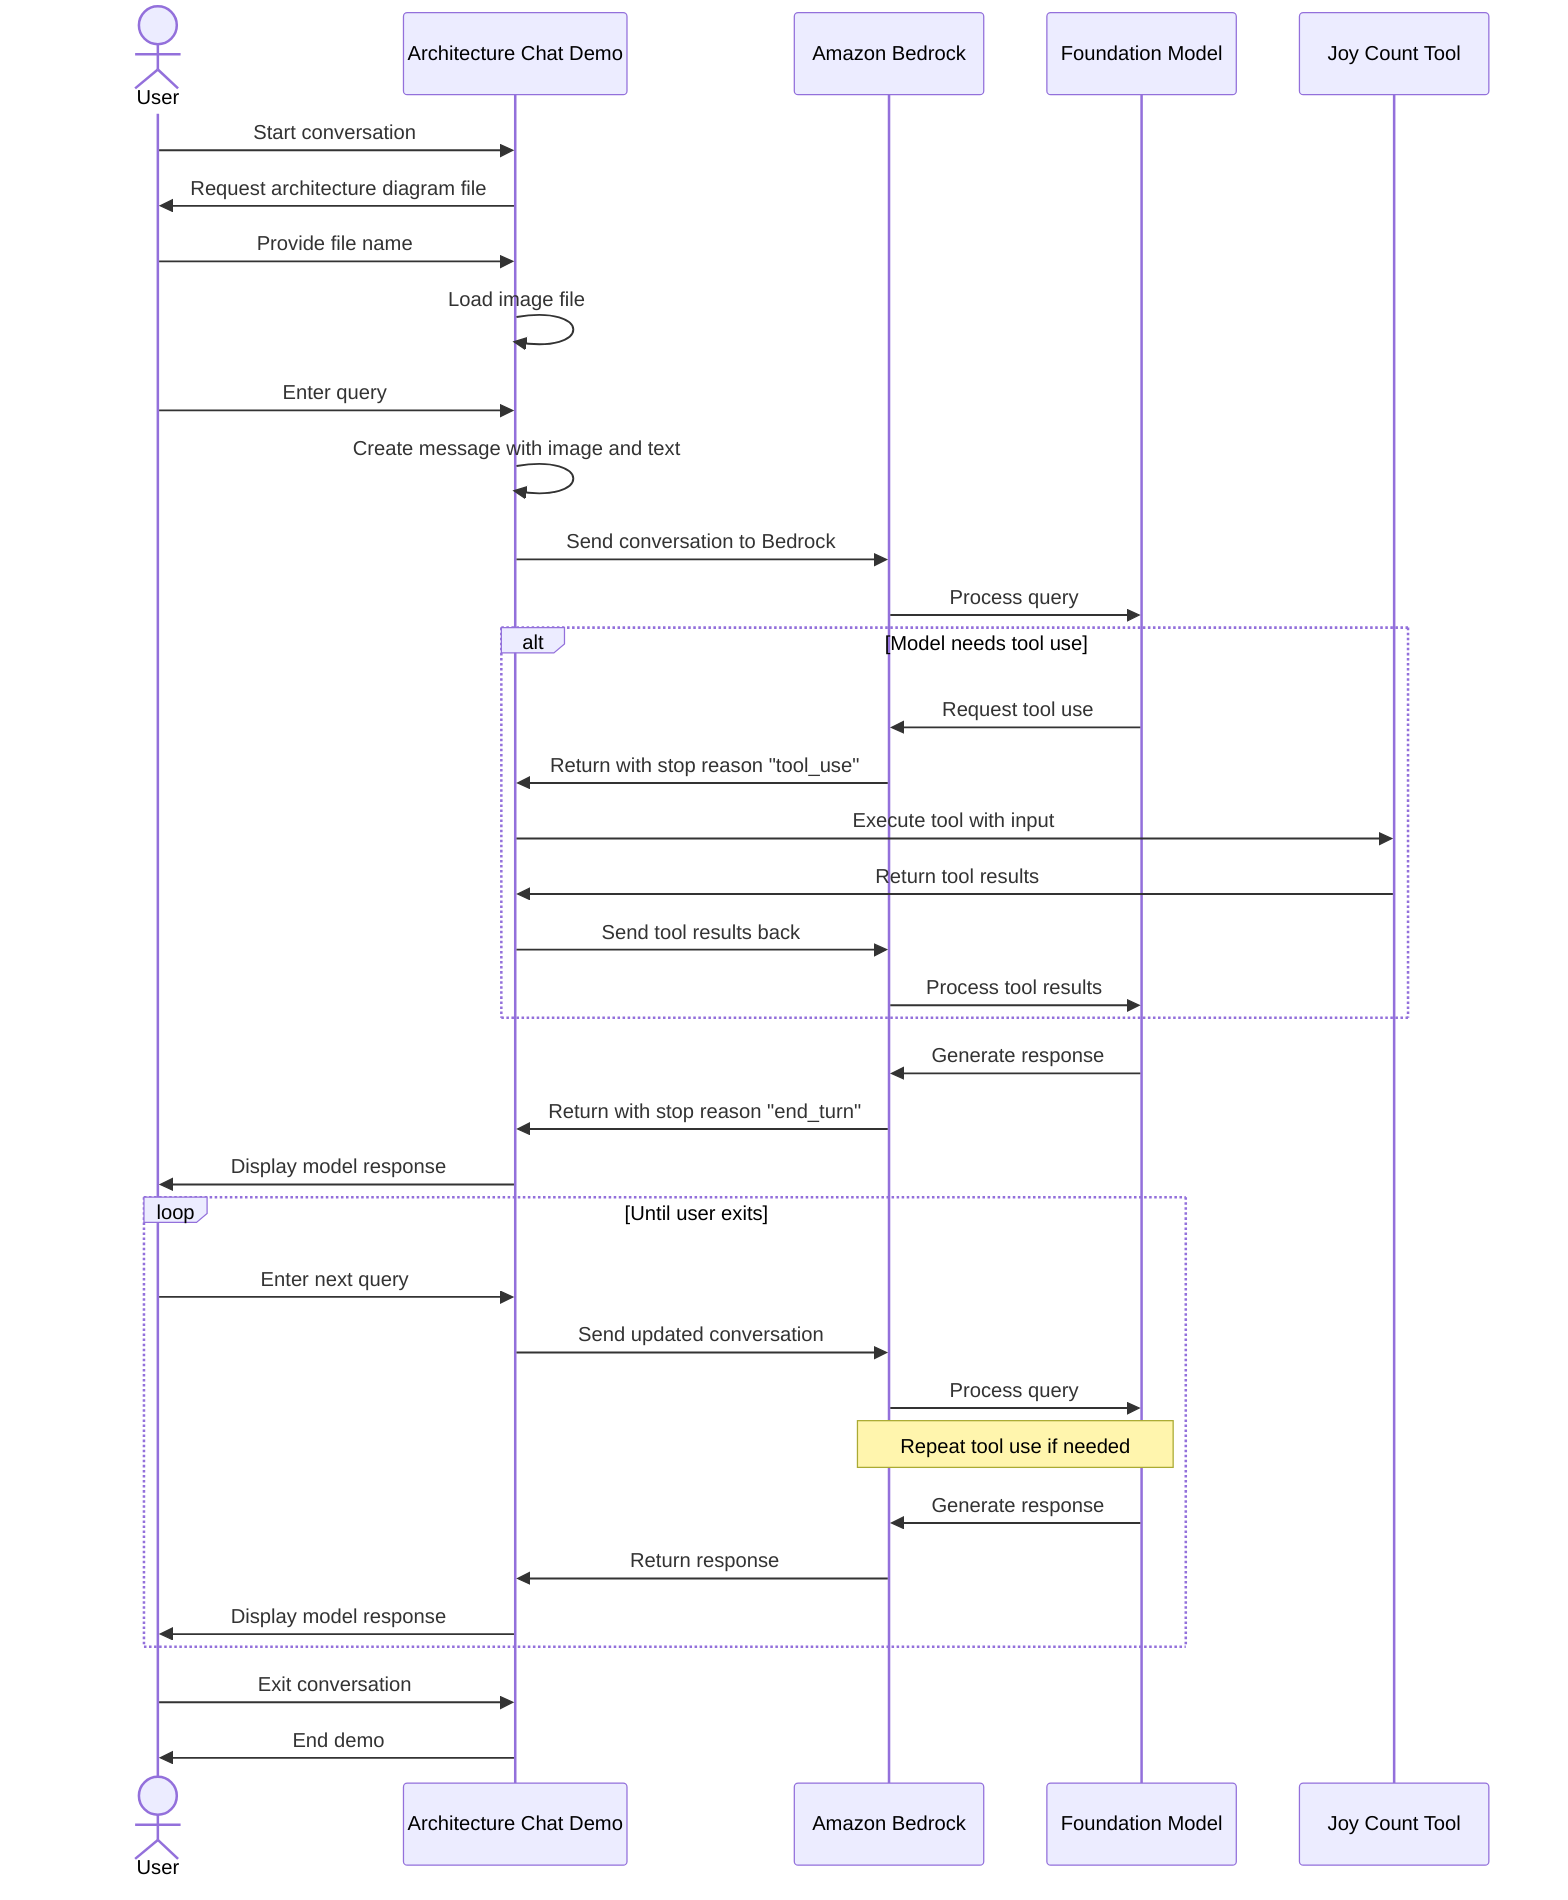 sequenceDiagram
    actor User
    participant App as Architecture Chat Demo
    participant Bedrock as Amazon Bedrock
    participant Model as Foundation Model
    participant Tool as Joy Count Tool

    User->>App: Start conversation
    App->>User: Request architecture diagram file
    User->>App: Provide file name
    App->>App: Load image file
    User->>App: Enter query
    App->>App: Create message with image and text
    App->>Bedrock: Send conversation to Bedrock
    Bedrock->>Model: Process query

    alt Model needs tool use
        Model->>Bedrock: Request tool use
        Bedrock->>App: Return with stop reason "tool_use"
        App->>Tool: Execute tool with input
        Tool->>App: Return tool results
        App->>Bedrock: Send tool results back
        Bedrock->>Model: Process tool results
    end

    Model->>Bedrock: Generate response
    Bedrock->>App: Return with stop reason "end_turn"
    App->>User: Display model response

    loop Until user exits
        User->>App: Enter next query
        App->>Bedrock: Send updated conversation
        Bedrock->>Model: Process query
        Note over Model,Bedrock: Repeat tool use if needed
        Model->>Bedrock: Generate response
        Bedrock->>App: Return response
        App->>User: Display model response
    end

    User->>App: Exit conversation
    App->>User: End demo